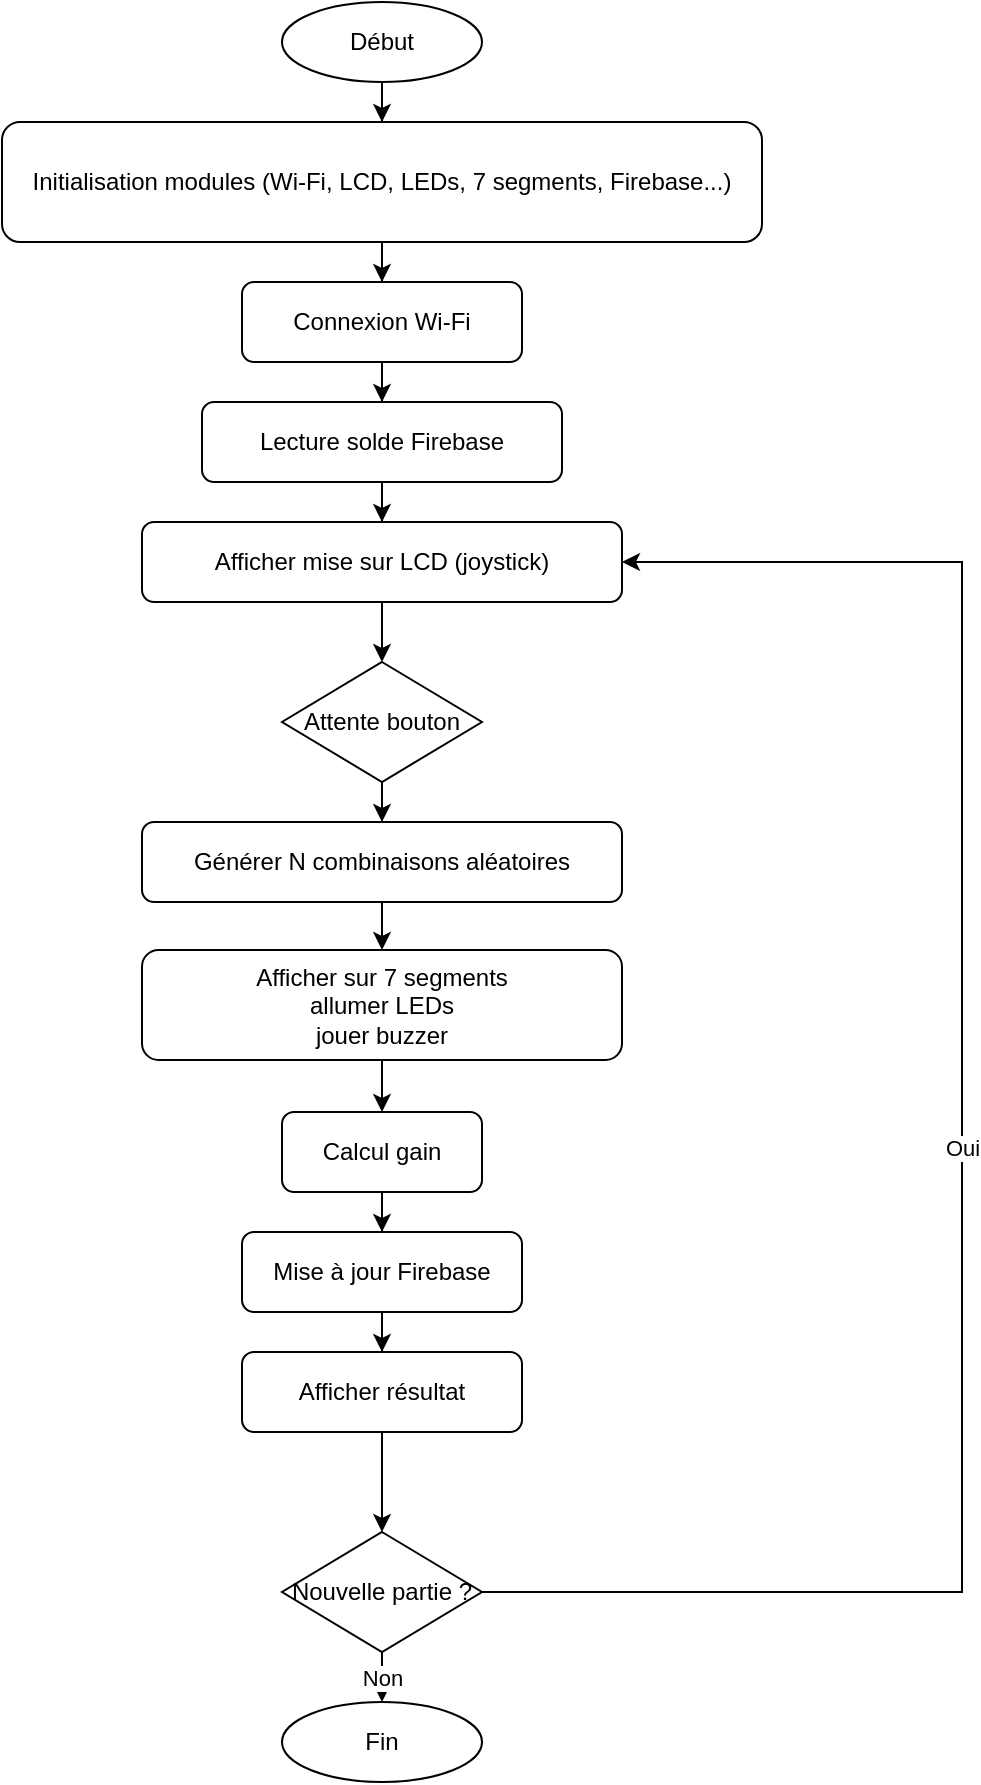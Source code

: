 <mxfile>
    <diagram id="pTGYADxwFskTHC1vbOLy" name="Page-1">
        <mxGraphModel dx="1631" dy="1036" grid="1" gridSize="10" guides="1" tooltips="1" connect="1" arrows="1" fold="1" page="1" pageScale="1" pageWidth="850" pageHeight="1100" math="0" shadow="0">
            <root>
                <mxCell id="0"/>
                <mxCell id="1" parent="0"/>
                <mxCell id="2" value="Début" style="ellipse;whiteSpace=wrap;html=1;aspect=fixed;" parent="1" vertex="1">
                    <mxGeometry x="340" y="95" width="100" height="40" as="geometry"/>
                </mxCell>
                <mxCell id="3" value="Initialisation modules (Wi-Fi, LCD, LEDs, 7 segments, Firebase...)" style="rounded=1;whiteSpace=wrap;html=1;" parent="1" vertex="1">
                    <mxGeometry x="200" y="155" width="380" height="60" as="geometry"/>
                </mxCell>
                <mxCell id="4" value="Connexion Wi-Fi" style="rounded=1;whiteSpace=wrap;html=1;" parent="1" vertex="1">
                    <mxGeometry x="320" y="235" width="140" height="40" as="geometry"/>
                </mxCell>
                <mxCell id="5" value="Lecture solde Firebase" style="rounded=1;whiteSpace=wrap;html=1;" parent="1" vertex="1">
                    <mxGeometry x="300" y="295" width="180" height="40" as="geometry"/>
                </mxCell>
                <mxCell id="6" value="Afficher mise sur LCD (joystick)" style="rounded=1;whiteSpace=wrap;html=1;" parent="1" vertex="1">
                    <mxGeometry x="270" y="355" width="240" height="40" as="geometry"/>
                </mxCell>
                <mxCell id="7" value="Attente bouton" style="rhombus;whiteSpace=wrap;html=1;aspect=fixed;" parent="1" vertex="1">
                    <mxGeometry x="340" y="425" width="100" height="60" as="geometry"/>
                </mxCell>
                <mxCell id="8" value="Générer N combinaisons aléatoires" style="rounded=1;whiteSpace=wrap;html=1;" parent="1" vertex="1">
                    <mxGeometry x="270" y="505" width="240" height="40" as="geometry"/>
                </mxCell>
                <mxCell id="9" value="Afficher sur 7 segments&lt;div&gt;allumer LEDs&lt;/div&gt;&lt;div&gt;jouer buzzer&lt;/div&gt;" style="rounded=1;whiteSpace=wrap;html=1;" parent="1" vertex="1">
                    <mxGeometry x="270" y="569" width="240" height="55" as="geometry"/>
                </mxCell>
                <mxCell id="10" value="Calcul gain" style="rounded=1;whiteSpace=wrap;html=1;" parent="1" vertex="1">
                    <mxGeometry x="340" y="650" width="100" height="40" as="geometry"/>
                </mxCell>
                <mxCell id="11" value="Mise à jour Firebase" style="rounded=1;whiteSpace=wrap;html=1;" parent="1" vertex="1">
                    <mxGeometry x="320" y="710" width="140" height="40" as="geometry"/>
                </mxCell>
                <mxCell id="12" value="Afficher résultat" style="rounded=1;whiteSpace=wrap;html=1;" parent="1" vertex="1">
                    <mxGeometry x="320" y="770" width="140" height="40" as="geometry"/>
                </mxCell>
                <mxCell id="13" value="Nouvelle partie ?" style="rhombus;whiteSpace=wrap;html=1;aspect=fixed;" parent="1" vertex="1">
                    <mxGeometry x="340" y="860" width="100" height="60" as="geometry"/>
                </mxCell>
                <mxCell id="14" value="Fin" style="ellipse;whiteSpace=wrap;html=1;aspect=fixed;" parent="1" vertex="1">
                    <mxGeometry x="340" y="945" width="100" height="40" as="geometry"/>
                </mxCell>
                <mxCell id="15" style="edgeStyle=orthogonalEdgeStyle;rounded=0;orthogonalLoop=1;jettySize=auto;html=1;exitX=0.5;exitY=1;exitDx=0;exitDy=0;" parent="1" source="2" target="3" edge="1">
                    <mxGeometry relative="1" as="geometry"/>
                </mxCell>
                <mxCell id="16" style="edgeStyle=orthogonalEdgeStyle;rounded=0;orthogonalLoop=1;jettySize=auto;html=1;" parent="1" source="3" target="4" edge="1">
                    <mxGeometry relative="1" as="geometry"/>
                </mxCell>
                <mxCell id="17" style="edgeStyle=orthogonalEdgeStyle;rounded=0;orthogonalLoop=1;jettySize=auto;html=1;" parent="1" source="4" target="5" edge="1">
                    <mxGeometry relative="1" as="geometry"/>
                </mxCell>
                <mxCell id="18" style="edgeStyle=orthogonalEdgeStyle;rounded=0;orthogonalLoop=1;jettySize=auto;html=1;" parent="1" source="5" target="6" edge="1">
                    <mxGeometry relative="1" as="geometry"/>
                </mxCell>
                <mxCell id="19" style="edgeStyle=orthogonalEdgeStyle;rounded=0;orthogonalLoop=1;jettySize=auto;html=1;" parent="1" source="6" target="7" edge="1">
                    <mxGeometry relative="1" as="geometry"/>
                </mxCell>
                <mxCell id="20" style="edgeStyle=orthogonalEdgeStyle;rounded=0;orthogonalLoop=1;jettySize=auto;html=1;" parent="1" source="7" target="8" edge="1">
                    <mxGeometry relative="1" as="geometry"/>
                </mxCell>
                <mxCell id="21" style="edgeStyle=orthogonalEdgeStyle;rounded=0;orthogonalLoop=1;jettySize=auto;html=1;" parent="1" source="8" target="9" edge="1">
                    <mxGeometry relative="1" as="geometry"/>
                </mxCell>
                <mxCell id="22" style="edgeStyle=orthogonalEdgeStyle;rounded=0;orthogonalLoop=1;jettySize=auto;html=1;" parent="1" source="9" target="10" edge="1">
                    <mxGeometry relative="1" as="geometry"/>
                </mxCell>
                <mxCell id="23" style="edgeStyle=orthogonalEdgeStyle;rounded=0;orthogonalLoop=1;jettySize=auto;html=1;" parent="1" source="10" target="11" edge="1">
                    <mxGeometry relative="1" as="geometry"/>
                </mxCell>
                <mxCell id="24" style="edgeStyle=orthogonalEdgeStyle;rounded=0;orthogonalLoop=1;jettySize=auto;html=1;" parent="1" source="11" target="12" edge="1">
                    <mxGeometry relative="1" as="geometry"/>
                </mxCell>
                <mxCell id="25" style="edgeStyle=orthogonalEdgeStyle;rounded=0;orthogonalLoop=1;jettySize=auto;html=1;" parent="1" source="12" target="13" edge="1">
                    <mxGeometry relative="1" as="geometry"/>
                </mxCell>
                <mxCell id="26" value="Oui" style="edgeStyle=orthogonalEdgeStyle;rounded=0;orthogonalLoop=1;jettySize=auto;html=1;entryX=1;entryY=0.5;entryDx=0;entryDy=0;" parent="1" source="13" target="6" edge="1">
                    <mxGeometry relative="1" as="geometry">
                        <mxPoint x="680" y="375" as="targetPoint"/>
                        <Array as="points">
                            <mxPoint x="680" y="375"/>
                        </Array>
                    </mxGeometry>
                </mxCell>
                <mxCell id="27" value="Non" style="edgeStyle=orthogonalEdgeStyle;rounded=0;orthogonalLoop=1;jettySize=auto;html=1;" parent="1" source="13" target="14" edge="1">
                    <mxGeometry relative="1" as="geometry">
                        <Array as="points">
                            <mxPoint x="400" y="895"/>
                            <mxPoint x="400" y="895"/>
                        </Array>
                    </mxGeometry>
                </mxCell>
            </root>
        </mxGraphModel>
    </diagram>
</mxfile>